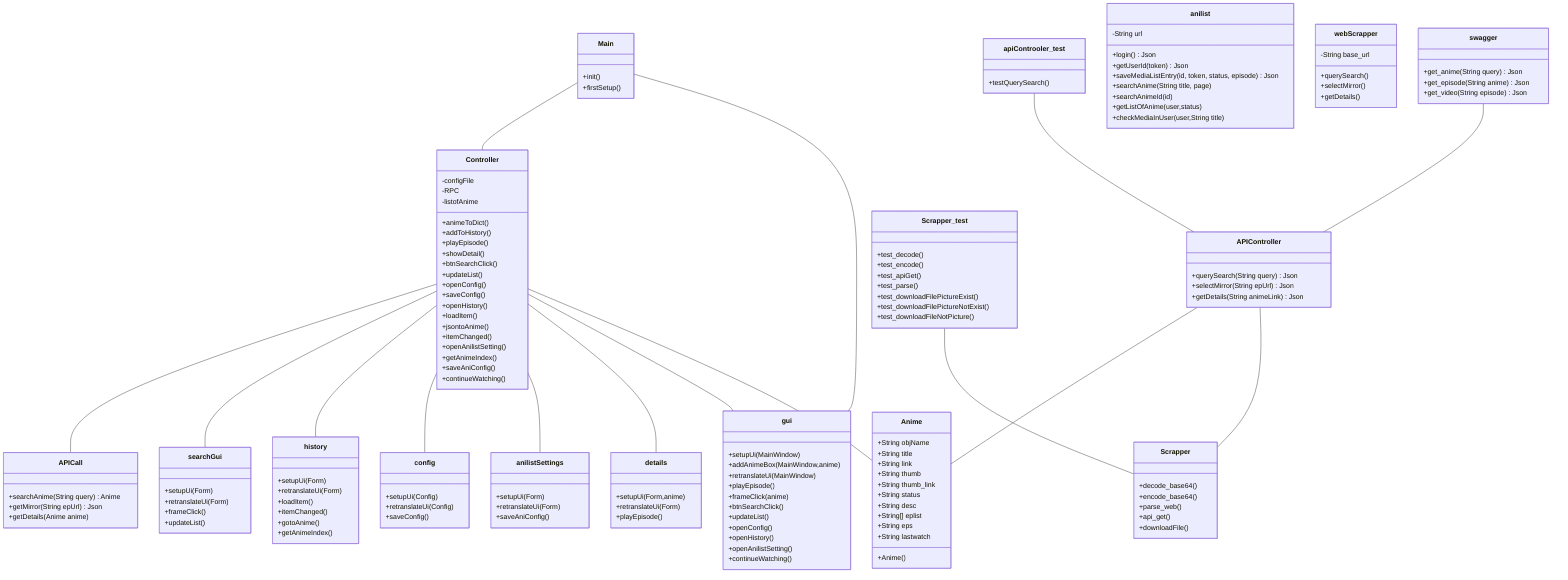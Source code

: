classDiagram
    class Main {
      +init()
      +firstSetup()
    }
    class swagger {
      +get_anime(String query) Json
      +get_episode(String anime) Json
      +get_video(String episode) Json
    }
    class anilist{
      -String url
      +login() Json
      +getUserId(token) Json
      +saveMediaListEntry(id, token, status, episode) Json
      +searchAnime(String title, page)
      +searchAnimeId(id)
      +getListOfAnime(user,status)
      +checkMediaInUser(user,String title)
    }
    class APIController{
      +querySearch(String query) Json
      +selectMirror(String epUrl) Json
      +getDetails(String animeLink) Json
    }
    class APICall{      
      +searchAnime(String query) Anime
      +getMirror(String epUrl) Json
      +getDetails(Anime anime)
    }
    class Anime{
      +String objName
      +String title
      +String link
      +String thumb
      +String thumb_link
      +String status
      +String desc
      +String[] eplist
      +String eps
      +String lastwatch
      +Anime()
    }
    class Scrapper{
      +decode_base64()
      +encode_base64()
      +parse_web()
      +api_get()
      +downloadFile()
    }
    class webScrapper{
        -String base_url
        +querySearch()
        +selectMirror()
        +getDetails()
    }
    class anilistSettings {
        +setupUi(Form)
        +retranslateUi(Form)
        +saveAniConfig()
    }
    class config{
        +setupUi(Config)
        +retranslateUi(Config)
        +saveConfig()
    }
    class Controller{
        -configFile
        -RPC
        -listofAnime
        +animeToDict()
        +addToHistory()
        +playEpisode()
        +showDetail()
        +btnSearchClick()
        +updateList()
        +openConfig()
        +saveConfig()
        +openHistory()
        +loadItem()
        +jsontoAnime()
        +itemChanged()
        +openAnilistSetting()
        +getAnimeIndex()
        +saveAniConfig()
        +continueWatching()
    }
    class details {
        +setupUi(Form,anime)
        +retranslateUi(Form)
        +playEpisode()
    }
    class gui{
        +setupUi(MainWindow)
        +addAnimeBox(MainWindow,anime)
        +retranslateUi(MainWindow)
        +playEpisode()
        +frameClick(anime)
        +btnSearchClick()
        +updateList()
        +openConfig()
        +openHistory()
        +openAnilistSetting()
        +continueWatching()
    }    
    class history{
        +setupUi(Form)
        +retranslateUi(Form)
        +loadItem()
        +itemChanged()
        +gotoAnime()
        +getAnimeIndex()
    }
    class searchGui{
        +setupUi(Form)
        +retranslateUi(Form)
        +frameClick()
        +updateList()
    }
    class apiControoler_test{
        +testQuerySearch()
    }
    class Scrapper_test{
        +test_decode()
        +test_encode()
        +test_apiGet()
        +test_parse()
        +test_downloadFilePictureExist()
        +test_downloadFilePictureNotExist()
        +test_downloadFileNotPicture()
    }
  
    Main -- gui
    Main -- Controller
    swagger -- APIController
    APIController -- Scrapper
    APIController -- Anime
    Controller -- Anime
    Controller -- gui
    Controller -- details
    Controller -- anilistSettings
    Controller -- config
    Controller -- history
    Controller -- searchGui
    Controller -- APICall
    apiControoler_test -- APIController
    Scrapper_test -- Scrapper